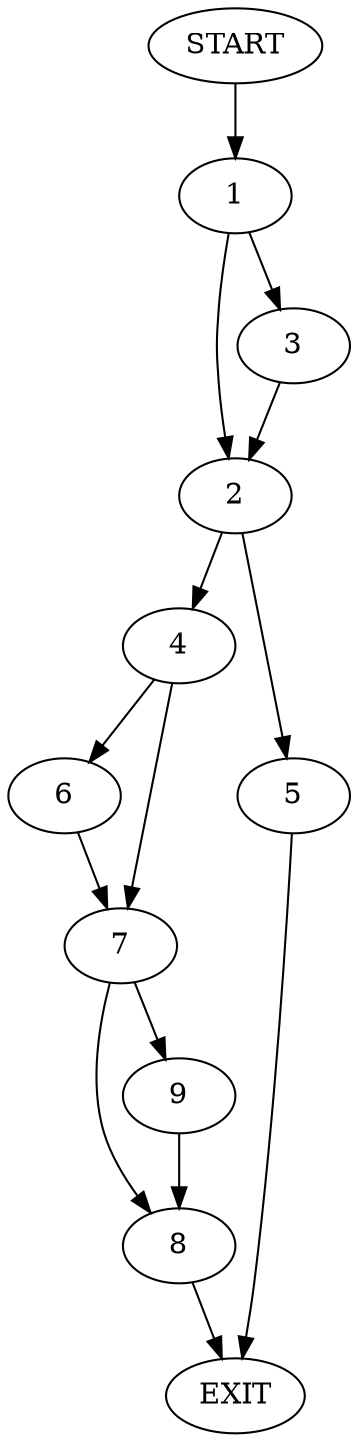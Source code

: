 digraph {
0 [label="START"]
10 [label="EXIT"]
0 -> 1
1 -> 2
1 -> 3
3 -> 2
2 -> 4
2 -> 5
5 -> 10
4 -> 6
4 -> 7
6 -> 7
7 -> 8
7 -> 9
8 -> 10
9 -> 8
}
